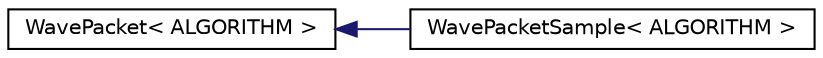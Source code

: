 digraph "Graphical Class Hierarchy"
{
  edge [fontname="Helvetica",fontsize="10",labelfontname="Helvetica",labelfontsize="10"];
  node [fontname="Helvetica",fontsize="10",shape=record];
  rankdir="LR";
  Node1 [label="WavePacket\< ALGORITHM \>",height=0.2,width=0.4,color="black", fillcolor="white", style="filled",URL="$class_wave_packet.html",tooltip="Wavepacket synthesis, with two overlapping streams of wave packets. "];
  Node1 -> Node2 [dir="back",color="midnightblue",fontsize="10",style="solid",fontname="Helvetica"];
  Node2 [label="WavePacketSample\< ALGORITHM \>",height=0.2,width=0.4,color="black", fillcolor="white", style="filled",URL="$class_wave_packet_sample.html",tooltip="A WavePacket which allows a custom table to be set as the audio source for the wavepackets (or grains..."];
}
